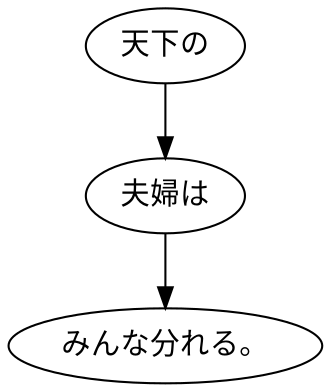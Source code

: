 digraph graph8782 {
	node0 [label="天下の"];
	node1 [label="夫婦は"];
	node2 [label="みんな分れる。"];
	node0 -> node1;
	node1 -> node2;
}
